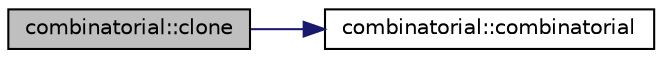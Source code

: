 digraph "combinatorial::clone"
{
 // INTERACTIVE_SVG=YES
 // LATEX_PDF_SIZE
  edge [fontname="Helvetica",fontsize="10",labelfontname="Helvetica",labelfontsize="10"];
  node [fontname="Helvetica",fontsize="10",shape=record];
  rankdir="LR";
  Node1 [label="combinatorial::clone",height=0.2,width=0.4,color="black", fillcolor="grey75", style="filled", fontcolor="black",tooltip=" "];
  Node1 -> Node2 [color="midnightblue",fontsize="10",style="solid",fontname="Helvetica"];
  Node2 [label="combinatorial::combinatorial",height=0.2,width=0.4,color="black", fillcolor="white", style="filled",URL="$classcombinatorial.html#a9d7ef868e8a8010b55c2055f7885cf41",tooltip=" "];
}
